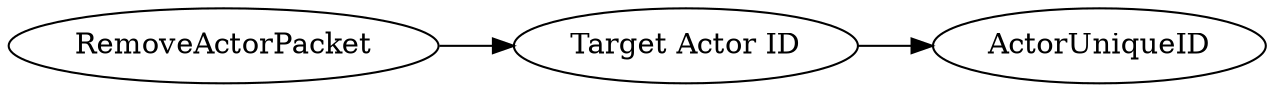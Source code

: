 digraph "RemoveActorPacket" {
rankdir = LR
0
0 -> 1
1 -> 2

0 [label="RemoveActorPacket",comment="name: \"RemoveActorPacket\", typeName: \"\", id: 0, branchId: 14, recurseId: -1, attributes: 0, notes: \"\""];
1 [label="Target Actor ID",comment="name: \"Target Actor ID\", typeName: \"ActorUniqueID\", id: 1, branchId: 0, recurseId: -1, attributes: 256, notes: \"\""];
2 [label="ActorUniqueID",comment="name: \"ActorUniqueID\", typeName: \"\", id: 2, branchId: 0, recurseId: -1, attributes: 512, notes: \"\""];
{ rank = max;2}

}
